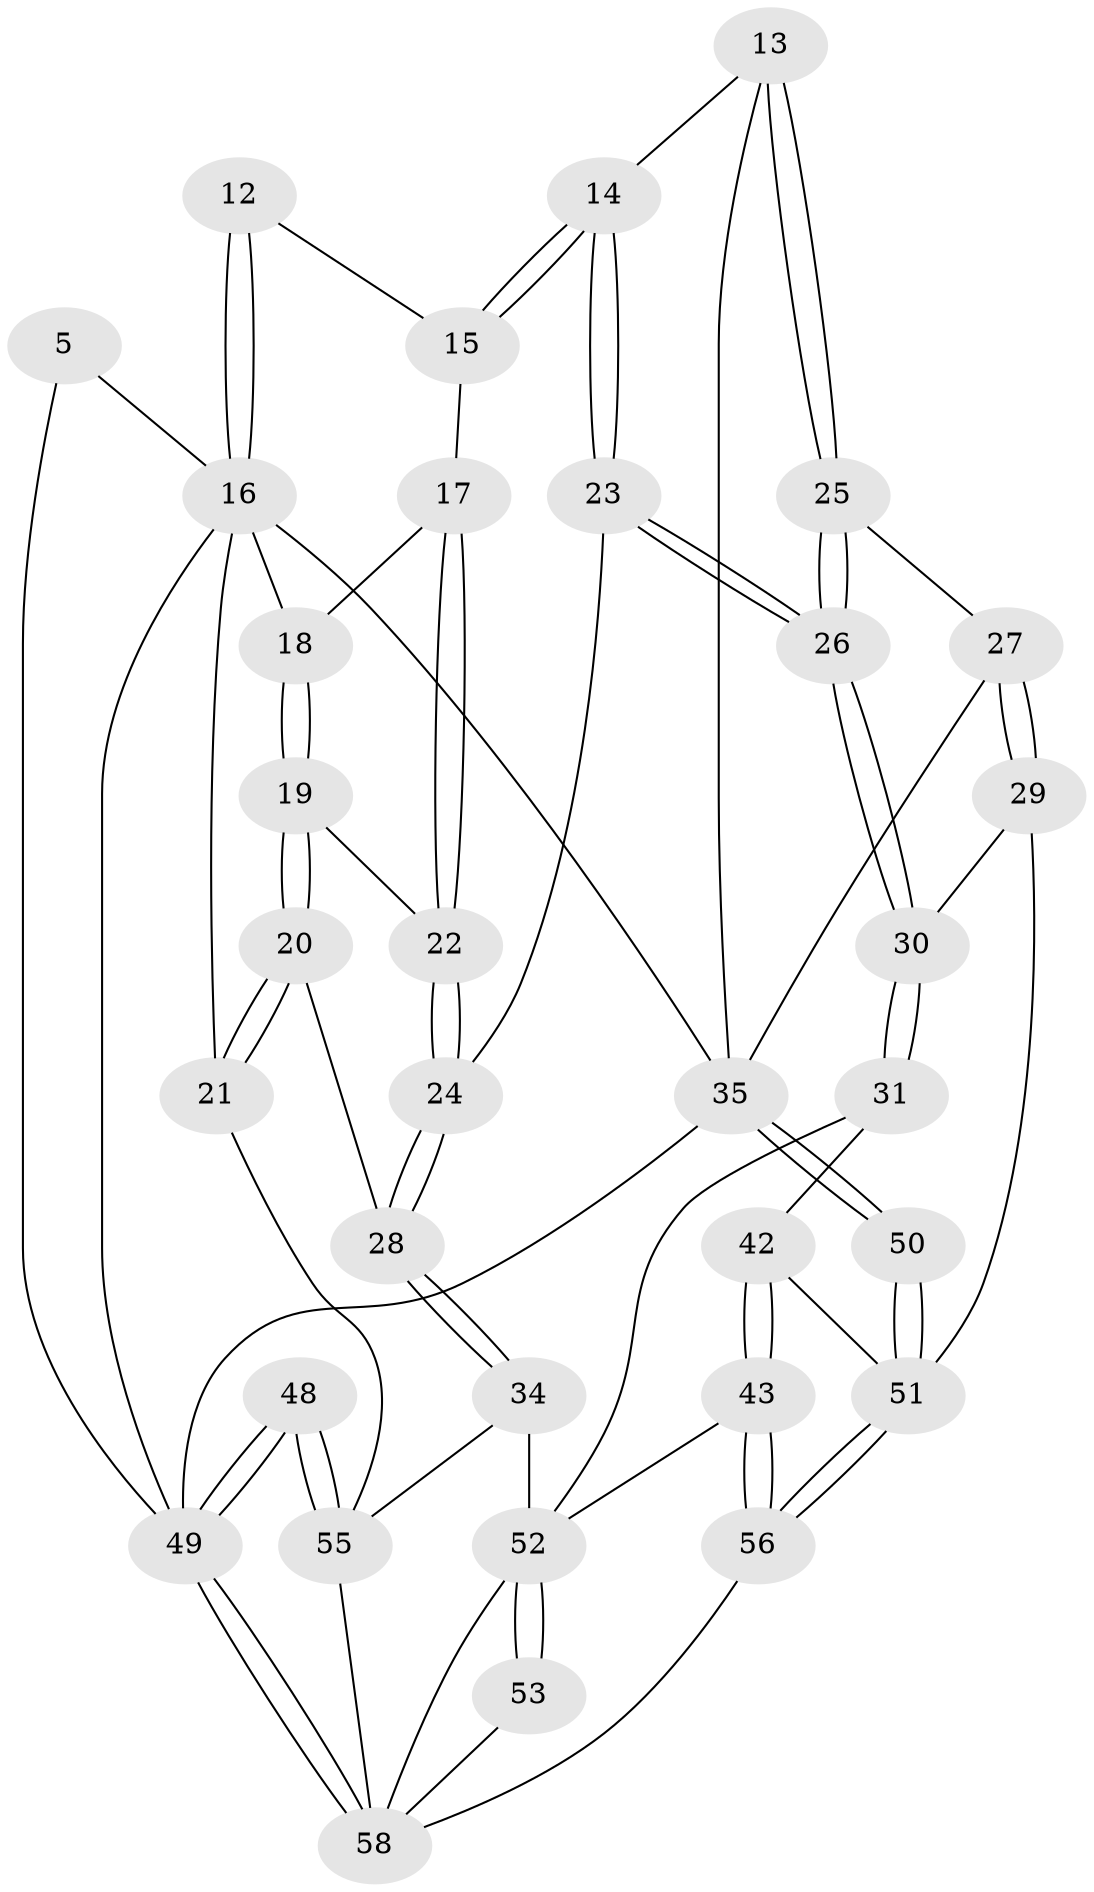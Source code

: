 // original degree distribution, {3: 0.034482758620689655, 5: 0.5172413793103449, 6: 0.20689655172413793, 4: 0.2413793103448276}
// Generated by graph-tools (version 1.1) at 2025/07/03/04/25 22:07:01]
// undirected, 34 vertices, 80 edges
graph export_dot {
graph [start="1"]
  node [color=gray90,style=filled];
  5 [pos="+0+0"];
  12 [pos="+0.08251092352895988+0.11095681083347594",super="+11"];
  13 [pos="+0.47684057227659615+0.06568408887258165"];
  14 [pos="+0.3394105976133075+0.1519897547177953"];
  15 [pos="+0.2548371401295044+0.16192133450975532"];
  16 [pos="+0.09372277387199625+0.18240520901073573",super="+10+8"];
  17 [pos="+0.24596361233341288+0.1676665538254292"];
  18 [pos="+0.11953122979815183+0.20134242359616963"];
  19 [pos="+0.08930256001992698+0.3100416193257779"];
  20 [pos="+0+0.4623220496113418"];
  21 [pos="+0+0.4841994378475015"];
  22 [pos="+0.19691132381745804+0.30741577782799034"];
  23 [pos="+0.30249210234894885+0.4005455236611451"];
  24 [pos="+0.28037306176527726+0.42606587339656127"];
  25 [pos="+0.5820665949908383+0.21979954364495136"];
  26 [pos="+0.6280861660143131+0.3367840253685564"];
  27 [pos="+1+0"];
  28 [pos="+0.24023449388266446+0.5264994882530435"];
  29 [pos="+1+0.36088075850819623"];
  30 [pos="+0.7079302397733852+0.44197201966820354"];
  31 [pos="+0.6678481213030859+0.5341718270939652"];
  34 [pos="+0.34525207493283067+0.6807958169868421"];
  35 [pos="+1+1",super="+3"];
  42 [pos="+0.7402104283018198+0.8095470430218017",super="+41"];
  43 [pos="+0.6639444148344509+0.8681450871473099"];
  48 [pos="+0+0.8752406518773067"];
  49 [pos="+0+1",super="+4"];
  50 [pos="+0.9248818596015047+1",super="+47+36"];
  51 [pos="+0.8966017887378335+1",super="+46+45"];
  52 [pos="+0.4044015793031509+1",super="+44+32+33"];
  53 [pos="+0.3605250469662449+0.8419224029353349"];
  55 [pos="+0.11048138504670069+0.8990118329969029",super="+39"];
  56 [pos="+0.6356112162190903+1"];
  58 [pos="+0.18020121986376345+1",super="+57+54"];
  5 -- 49;
  5 -- 16;
  12 -- 16 [weight=3];
  12 -- 16;
  12 -- 15;
  13 -- 14;
  13 -- 25;
  13 -- 25;
  13 -- 35;
  14 -- 15;
  14 -- 15;
  14 -- 23;
  14 -- 23;
  15 -- 17;
  16 -- 18;
  16 -- 21;
  16 -- 49;
  16 -- 35;
  17 -- 18;
  17 -- 22;
  17 -- 22;
  18 -- 19;
  18 -- 19;
  19 -- 20;
  19 -- 20;
  19 -- 22;
  20 -- 21;
  20 -- 21;
  20 -- 28;
  21 -- 55;
  22 -- 24;
  22 -- 24;
  23 -- 24;
  23 -- 26;
  23 -- 26;
  24 -- 28;
  24 -- 28;
  25 -- 26;
  25 -- 26;
  25 -- 27;
  26 -- 30;
  26 -- 30;
  27 -- 29;
  27 -- 29;
  27 -- 35;
  28 -- 34;
  28 -- 34;
  29 -- 30;
  29 -- 51;
  30 -- 31;
  30 -- 31;
  31 -- 52;
  31 -- 42;
  34 -- 55;
  34 -- 52;
  35 -- 50 [weight=2];
  35 -- 50;
  35 -- 49 [weight=2];
  42 -- 43;
  42 -- 43;
  42 -- 51 [weight=2];
  43 -- 56;
  43 -- 56;
  43 -- 52;
  48 -- 49;
  48 -- 49;
  48 -- 55 [weight=2];
  48 -- 55;
  49 -- 58;
  49 -- 58;
  50 -- 51 [weight=3];
  50 -- 51;
  51 -- 56;
  51 -- 56;
  52 -- 53 [weight=2];
  52 -- 53;
  52 -- 58;
  53 -- 58;
  55 -- 58;
  56 -- 58;
}

